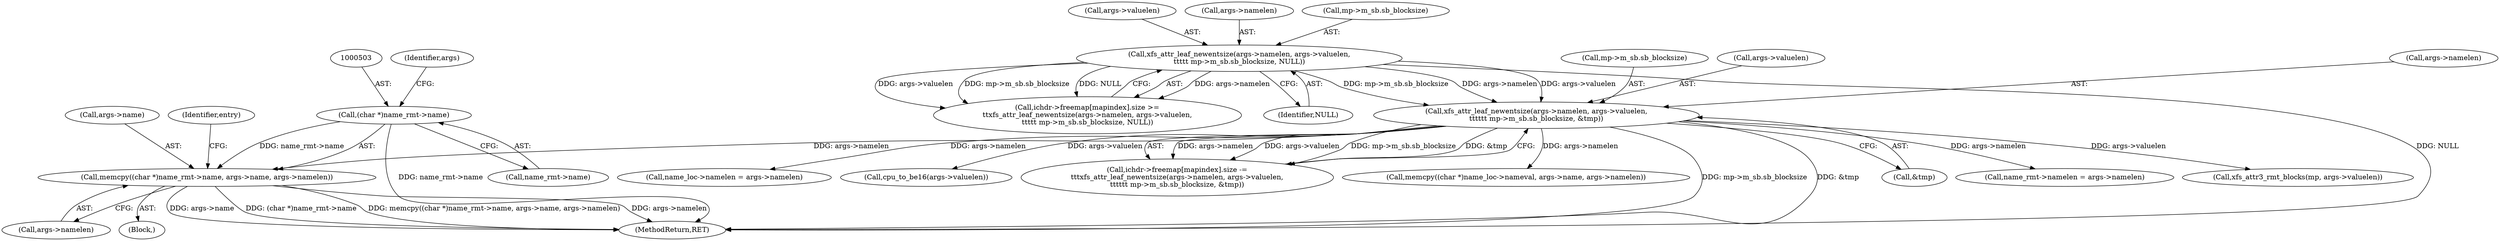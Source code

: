 digraph "0_linux_8275cdd0e7ac550dcce2b3ef6d2fb3b808c1ae59_2@API" {
"1000501" [label="(Call,memcpy((char *)name_rmt->name, args->name, args->namelen))"];
"1000502" [label="(Call,(char *)name_rmt->name)"];
"1000284" [label="(Call,xfs_attr_leaf_newentsize(args->namelen, args->valuelen,\n\t\t\t\t\t\t mp->m_sb.sb_blocksize, &tmp))"];
"1000240" [label="(Call,xfs_attr_leaf_newentsize(args->namelen, args->valuelen,\n\t\t\t\t\t mp->m_sb.sb_blocksize, NULL))"];
"1000504" [label="(Call,name_rmt->name)"];
"1000296" [label="(Call,&tmp)"];
"1000284" [label="(Call,xfs_attr_leaf_newentsize(args->namelen, args->valuelen,\n\t\t\t\t\t\t mp->m_sb.sb_blocksize, &tmp))"];
"1000494" [label="(Call,name_rmt->namelen = args->namelen)"];
"1000244" [label="(Call,args->valuelen)"];
"1000537" [label="(Call,xfs_attr3_rmt_blocks(mp, args->valuelen))"];
"1000291" [label="(Call,mp->m_sb.sb_blocksize)"];
"1000510" [label="(Call,args->namelen)"];
"1000486" [label="(Block,)"];
"1000241" [label="(Call,args->namelen)"];
"1000240" [label="(Call,xfs_attr_leaf_newentsize(args->namelen, args->valuelen,\n\t\t\t\t\t mp->m_sb.sb_blocksize, NULL))"];
"1000440" [label="(Call,name_loc->namelen = args->namelen)"];
"1000507" [label="(Call,args->name)"];
"1000502" [label="(Call,(char *)name_rmt->name)"];
"1000252" [label="(Identifier,NULL)"];
"1000288" [label="(Call,args->valuelen)"];
"1000508" [label="(Identifier,args)"];
"1000501" [label="(Call,memcpy((char *)name_rmt->name, args->name, args->namelen))"];
"1000451" [label="(Call,cpu_to_be16(args->valuelen))"];
"1000276" [label="(Call,ichdr->freemap[mapindex].size -=\n\t\t\txfs_attr_leaf_newentsize(args->namelen, args->valuelen,\n\t\t\t\t\t\t mp->m_sb.sb_blocksize, &tmp))"];
"1000455" [label="(Call,memcpy((char *)name_loc->nameval, args->name, args->namelen))"];
"1000662" [label="(MethodReturn,RET)"];
"1000285" [label="(Call,args->namelen)"];
"1000515" [label="(Identifier,entry)"];
"1000247" [label="(Call,mp->m_sb.sb_blocksize)"];
"1000232" [label="(Call,ichdr->freemap[mapindex].size >=\n\t\txfs_attr_leaf_newentsize(args->namelen, args->valuelen,\n\t\t\t\t\t mp->m_sb.sb_blocksize, NULL))"];
"1000501" -> "1000486"  [label="AST: "];
"1000501" -> "1000510"  [label="CFG: "];
"1000502" -> "1000501"  [label="AST: "];
"1000507" -> "1000501"  [label="AST: "];
"1000510" -> "1000501"  [label="AST: "];
"1000515" -> "1000501"  [label="CFG: "];
"1000501" -> "1000662"  [label="DDG: args->name"];
"1000501" -> "1000662"  [label="DDG: (char *)name_rmt->name"];
"1000501" -> "1000662"  [label="DDG: memcpy((char *)name_rmt->name, args->name, args->namelen)"];
"1000501" -> "1000662"  [label="DDG: args->namelen"];
"1000502" -> "1000501"  [label="DDG: name_rmt->name"];
"1000284" -> "1000501"  [label="DDG: args->namelen"];
"1000502" -> "1000504"  [label="CFG: "];
"1000503" -> "1000502"  [label="AST: "];
"1000504" -> "1000502"  [label="AST: "];
"1000508" -> "1000502"  [label="CFG: "];
"1000502" -> "1000662"  [label="DDG: name_rmt->name"];
"1000284" -> "1000276"  [label="AST: "];
"1000284" -> "1000296"  [label="CFG: "];
"1000285" -> "1000284"  [label="AST: "];
"1000288" -> "1000284"  [label="AST: "];
"1000291" -> "1000284"  [label="AST: "];
"1000296" -> "1000284"  [label="AST: "];
"1000276" -> "1000284"  [label="CFG: "];
"1000284" -> "1000662"  [label="DDG: mp->m_sb.sb_blocksize"];
"1000284" -> "1000662"  [label="DDG: &tmp"];
"1000284" -> "1000276"  [label="DDG: args->namelen"];
"1000284" -> "1000276"  [label="DDG: args->valuelen"];
"1000284" -> "1000276"  [label="DDG: mp->m_sb.sb_blocksize"];
"1000284" -> "1000276"  [label="DDG: &tmp"];
"1000240" -> "1000284"  [label="DDG: args->namelen"];
"1000240" -> "1000284"  [label="DDG: args->valuelen"];
"1000240" -> "1000284"  [label="DDG: mp->m_sb.sb_blocksize"];
"1000284" -> "1000440"  [label="DDG: args->namelen"];
"1000284" -> "1000451"  [label="DDG: args->valuelen"];
"1000284" -> "1000455"  [label="DDG: args->namelen"];
"1000284" -> "1000494"  [label="DDG: args->namelen"];
"1000284" -> "1000537"  [label="DDG: args->valuelen"];
"1000240" -> "1000232"  [label="AST: "];
"1000240" -> "1000252"  [label="CFG: "];
"1000241" -> "1000240"  [label="AST: "];
"1000244" -> "1000240"  [label="AST: "];
"1000247" -> "1000240"  [label="AST: "];
"1000252" -> "1000240"  [label="AST: "];
"1000232" -> "1000240"  [label="CFG: "];
"1000240" -> "1000662"  [label="DDG: NULL"];
"1000240" -> "1000232"  [label="DDG: args->namelen"];
"1000240" -> "1000232"  [label="DDG: args->valuelen"];
"1000240" -> "1000232"  [label="DDG: mp->m_sb.sb_blocksize"];
"1000240" -> "1000232"  [label="DDG: NULL"];
}
